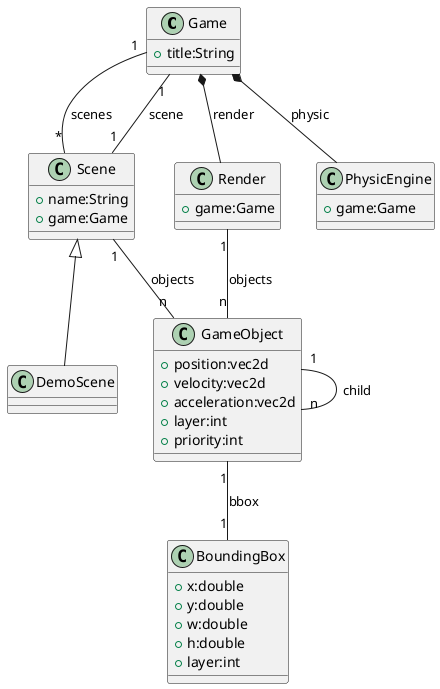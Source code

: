 @startuml
class Game{
    +title:String
}
class GameObject{
    +position:vec2d
    +velocity:vec2d
    +acceleration:vec2d
    +layer:int
    +priority:int
}
class BoundingBox{
    +x:double
    +y:double
    +w:double
    +h:double
    +layer:int
}
class Scene{
    +name:String
    +game:Game
}
class DemoScene extends Scene
class Render{
    +game:Game
}
class PhysicEngine{
    +game:Game
}
Game *-- Render:render
Game *-- PhysicEngine:physic
Game "1" -- "*" Scene:scenes
Game "1" -- "1" Scene:scene
Scene "1" -- "n" GameObject:objects
Render "1" -- "n" GameObject:objects
GameObject "1" -- "n" GameObject:child
GameObject "1" -- "1" BoundingBox:bbox
@enduml